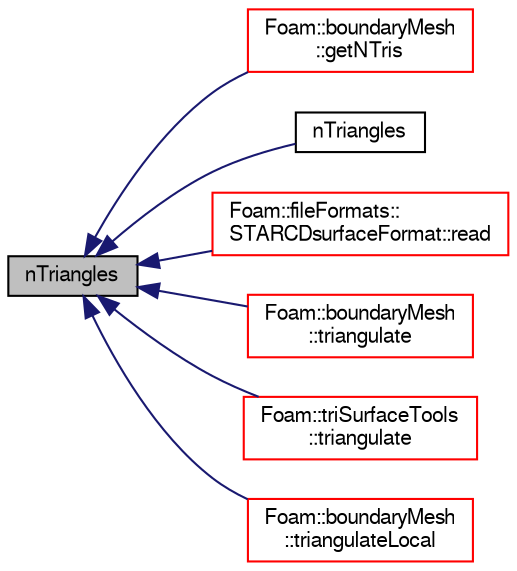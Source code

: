 digraph "nTriangles"
{
  bgcolor="transparent";
  edge [fontname="FreeSans",fontsize="10",labelfontname="FreeSans",labelfontsize="10"];
  node [fontname="FreeSans",fontsize="10",shape=record];
  rankdir="LR";
  Node682 [label="nTriangles",height=0.2,width=0.4,color="black", fillcolor="grey75", style="filled", fontcolor="black"];
  Node682 -> Node683 [dir="back",color="midnightblue",fontsize="10",style="solid",fontname="FreeSans"];
  Node683 [label="Foam::boundaryMesh\l::getNTris",height=0.2,width=0.4,color="red",URL="$a21430.html#ab52907085a976b41dedbf27be10de6e9",tooltip="Simple triangulation of face subset. Returns number of triangles. "];
  Node682 -> Node687 [dir="back",color="midnightblue",fontsize="10",style="solid",fontname="FreeSans"];
  Node687 [label="nTriangles",height=0.2,width=0.4,color="black",URL="$a27218.html#a67aa0f2caf2327a39681b2d592854779",tooltip="Number of triangles after splitting. "];
  Node682 -> Node688 [dir="back",color="midnightblue",fontsize="10",style="solid",fontname="FreeSans"];
  Node688 [label="Foam::fileFormats::\lSTARCDsurfaceFormat::read",height=0.2,width=0.4,color="red",URL="$a29630.html#a464ebd67acbdff0014d4dae69e3ec4be",tooltip="Read from file. "];
  Node682 -> Node691 [dir="back",color="midnightblue",fontsize="10",style="solid",fontname="FreeSans"];
  Node691 [label="Foam::boundaryMesh\l::triangulate",height=0.2,width=0.4,color="red",URL="$a21430.html#a4ab09278dde78b929027adabb6ff3fe6",tooltip="Simple triangulation of face subset. TotalNTris is total number. "];
  Node682 -> Node692 [dir="back",color="midnightblue",fontsize="10",style="solid",fontname="FreeSans"];
  Node692 [label="Foam::triSurfaceTools\l::triangulate",height=0.2,width=0.4,color="red",URL="$a25538.html#abc610083203403b6a9406e6d0206150e",tooltip="Simple triangulation of (selected patches of) boundaryMesh. Needs. "];
  Node682 -> Node700 [dir="back",color="midnightblue",fontsize="10",style="solid",fontname="FreeSans"];
  Node700 [label="Foam::boundaryMesh\l::triangulateLocal",height=0.2,width=0.4,color="red",URL="$a21430.html#a9260c729f24a2c6f8f7e1aae2a32da2d",tooltip="Same as triangulate but in local vertex numbering. "];
}
